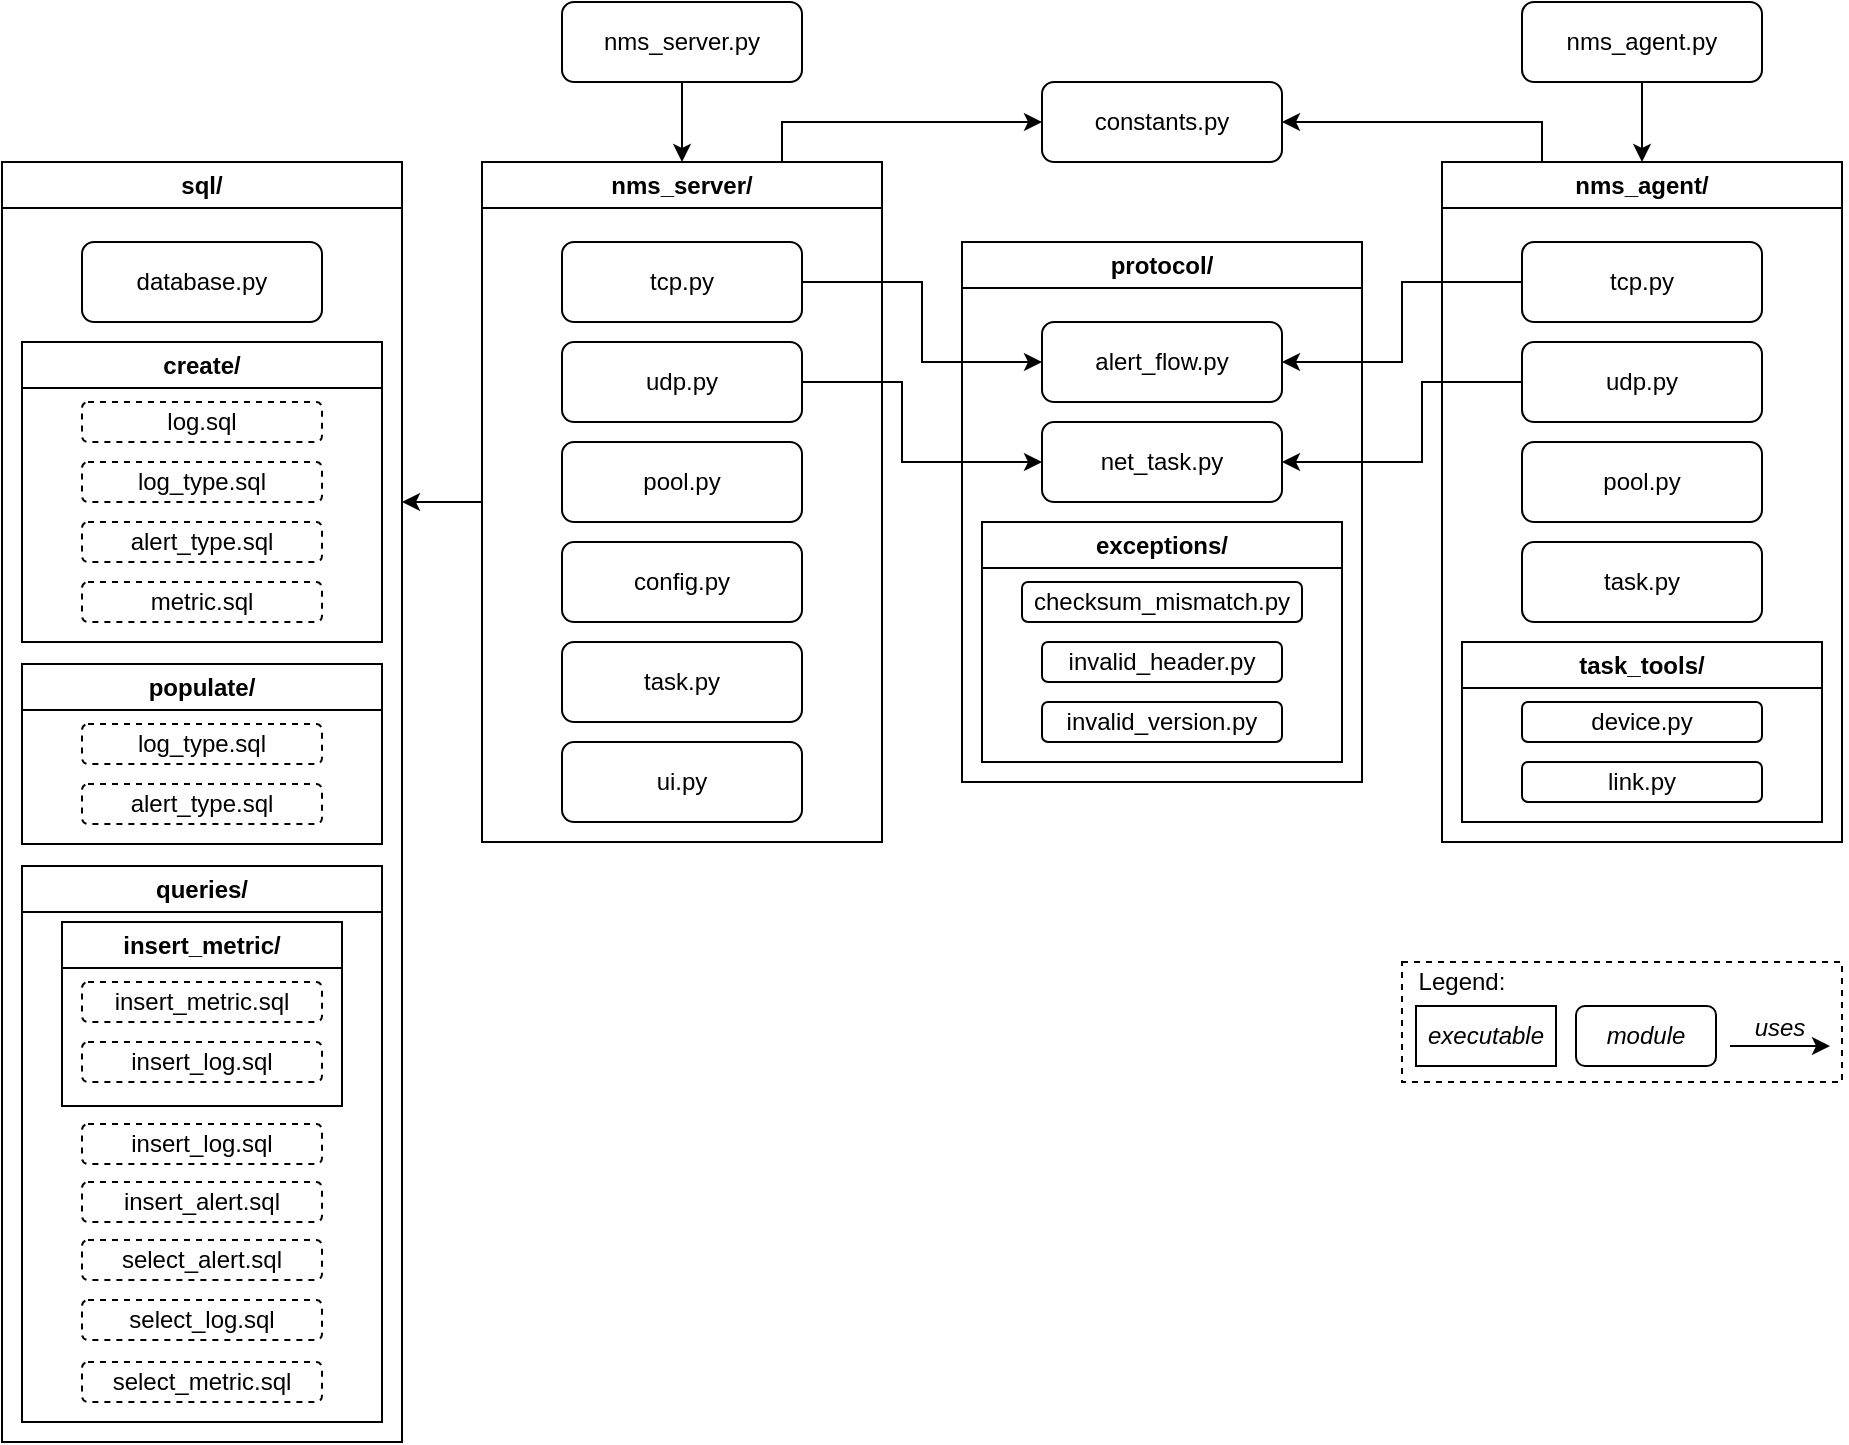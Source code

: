 <mxfile version="25.0.1">
  <diagram name="Page-1" id="QwbmtCwyZoCpysy4_769">
    <mxGraphModel dx="1900" dy="573" grid="1" gridSize="10" guides="1" tooltips="1" connect="1" arrows="1" fold="1" page="1" pageScale="1" pageWidth="850" pageHeight="1100" math="0" shadow="0">
      <root>
        <mxCell id="0" />
        <mxCell id="1" parent="0" />
        <mxCell id="9WpM92df16-8UvDXL8NV-50" style="edgeStyle=orthogonalEdgeStyle;rounded=0;orthogonalLoop=1;jettySize=auto;html=1;entryX=0.5;entryY=0;entryDx=0;entryDy=0;" parent="1" source="9WpM92df16-8UvDXL8NV-1" target="9WpM92df16-8UvDXL8NV-4" edge="1">
          <mxGeometry relative="1" as="geometry" />
        </mxCell>
        <mxCell id="9WpM92df16-8UvDXL8NV-1" value="&lt;div&gt;nms_server.py&lt;/div&gt;" style="rounded=1;whiteSpace=wrap;html=1;" parent="1" vertex="1">
          <mxGeometry x="100" y="80" width="120" height="40" as="geometry" />
        </mxCell>
        <mxCell id="9WpM92df16-8UvDXL8NV-3" value="&lt;div&gt;nms_agent/&lt;/div&gt;" style="swimlane;whiteSpace=wrap;html=1;" parent="1" vertex="1">
          <mxGeometry x="540" y="160" width="200" height="340" as="geometry" />
        </mxCell>
        <mxCell id="9WpM92df16-8UvDXL8NV-18" value="&lt;div&gt;tcp.py&lt;/div&gt;" style="rounded=1;whiteSpace=wrap;html=1;" parent="9WpM92df16-8UvDXL8NV-3" vertex="1">
          <mxGeometry x="40" y="40" width="120" height="40" as="geometry" />
        </mxCell>
        <mxCell id="9WpM92df16-8UvDXL8NV-19" value="&lt;div&gt;udp.py&lt;/div&gt;" style="rounded=1;whiteSpace=wrap;html=1;" parent="9WpM92df16-8UvDXL8NV-3" vertex="1">
          <mxGeometry x="40" y="90" width="120" height="40" as="geometry" />
        </mxCell>
        <mxCell id="9WpM92df16-8UvDXL8NV-30" value="&lt;div&gt;pool.py&lt;/div&gt;" style="rounded=1;whiteSpace=wrap;html=1;" parent="9WpM92df16-8UvDXL8NV-3" vertex="1">
          <mxGeometry x="40" y="140" width="120" height="40" as="geometry" />
        </mxCell>
        <mxCell id="9WpM92df16-8UvDXL8NV-31" value="&lt;div&gt;task.py&lt;/div&gt;" style="rounded=1;whiteSpace=wrap;html=1;" parent="9WpM92df16-8UvDXL8NV-3" vertex="1">
          <mxGeometry x="40" y="190" width="120" height="40" as="geometry" />
        </mxCell>
        <mxCell id="nubsR7cEdCL_VSrjcbDp-10" value="&lt;div&gt;task_tools/&lt;/div&gt;" style="swimlane;whiteSpace=wrap;html=1;startSize=23;" vertex="1" parent="9WpM92df16-8UvDXL8NV-3">
          <mxGeometry x="10" y="240" width="180" height="90" as="geometry" />
        </mxCell>
        <mxCell id="nubsR7cEdCL_VSrjcbDp-12" value="link.py" style="rounded=1;whiteSpace=wrap;html=1;" vertex="1" parent="nubsR7cEdCL_VSrjcbDp-10">
          <mxGeometry x="30" y="60" width="120" height="20" as="geometry" />
        </mxCell>
        <mxCell id="nubsR7cEdCL_VSrjcbDp-11" value="device.py" style="rounded=1;whiteSpace=wrap;html=1;" vertex="1" parent="nubsR7cEdCL_VSrjcbDp-10">
          <mxGeometry x="30" y="30" width="120" height="20" as="geometry" />
        </mxCell>
        <mxCell id="9WpM92df16-8UvDXL8NV-45" style="edgeStyle=orthogonalEdgeStyle;rounded=0;orthogonalLoop=1;jettySize=auto;html=1;exitX=0;exitY=0.5;exitDx=0;exitDy=0;" parent="1" source="9WpM92df16-8UvDXL8NV-4" edge="1">
          <mxGeometry relative="1" as="geometry">
            <mxPoint x="20" y="330" as="targetPoint" />
          </mxGeometry>
        </mxCell>
        <mxCell id="9WpM92df16-8UvDXL8NV-4" value="&lt;div&gt;nms_server/&lt;/div&gt;" style="swimlane;whiteSpace=wrap;html=1;" parent="1" vertex="1">
          <mxGeometry x="60" y="160" width="200" height="340" as="geometry" />
        </mxCell>
        <mxCell id="9WpM92df16-8UvDXL8NV-13" value="&lt;div&gt;config.py&lt;/div&gt;" style="rounded=1;whiteSpace=wrap;html=1;" parent="9WpM92df16-8UvDXL8NV-4" vertex="1">
          <mxGeometry x="40" y="190" width="120" height="40" as="geometry" />
        </mxCell>
        <mxCell id="9WpM92df16-8UvDXL8NV-14" value="&lt;div&gt;udp.py&lt;/div&gt;" style="rounded=1;whiteSpace=wrap;html=1;" parent="9WpM92df16-8UvDXL8NV-4" vertex="1">
          <mxGeometry x="40" y="90" width="120" height="40" as="geometry" />
        </mxCell>
        <mxCell id="9WpM92df16-8UvDXL8NV-15" value="&lt;div&gt;tcp.py&lt;/div&gt;" style="rounded=1;whiteSpace=wrap;html=1;" parent="9WpM92df16-8UvDXL8NV-4" vertex="1">
          <mxGeometry x="40" y="40" width="120" height="40" as="geometry" />
        </mxCell>
        <mxCell id="9WpM92df16-8UvDXL8NV-16" value="&lt;div&gt;pool.py&lt;/div&gt;" style="rounded=1;whiteSpace=wrap;html=1;" parent="9WpM92df16-8UvDXL8NV-4" vertex="1">
          <mxGeometry x="40" y="140" width="120" height="40" as="geometry" />
        </mxCell>
        <mxCell id="9WpM92df16-8UvDXL8NV-17" value="&lt;div&gt;task.py&lt;/div&gt;" style="rounded=1;whiteSpace=wrap;html=1;" parent="9WpM92df16-8UvDXL8NV-4" vertex="1">
          <mxGeometry x="40" y="240" width="120" height="40" as="geometry" />
        </mxCell>
        <mxCell id="9WpM92df16-8UvDXL8NV-20" value="&lt;div&gt;ui.py&lt;/div&gt;" style="rounded=1;whiteSpace=wrap;html=1;" parent="9WpM92df16-8UvDXL8NV-4" vertex="1">
          <mxGeometry x="40" y="290" width="120" height="40" as="geometry" />
        </mxCell>
        <mxCell id="9WpM92df16-8UvDXL8NV-52" style="edgeStyle=orthogonalEdgeStyle;rounded=0;orthogonalLoop=1;jettySize=auto;html=1;exitX=0.75;exitY=0;exitDx=0;exitDy=0;" parent="1" source="9WpM92df16-8UvDXL8NV-4" target="9WpM92df16-8UvDXL8NV-5" edge="1">
          <mxGeometry relative="1" as="geometry" />
        </mxCell>
        <mxCell id="9WpM92df16-8UvDXL8NV-53" style="edgeStyle=orthogonalEdgeStyle;rounded=0;orthogonalLoop=1;jettySize=auto;html=1;exitX=0.25;exitY=0;exitDx=0;exitDy=0;" parent="1" source="9WpM92df16-8UvDXL8NV-3" target="9WpM92df16-8UvDXL8NV-5" edge="1">
          <mxGeometry relative="1" as="geometry" />
        </mxCell>
        <mxCell id="9WpM92df16-8UvDXL8NV-5" value="&lt;div&gt;constants.py&lt;/div&gt;" style="rounded=1;whiteSpace=wrap;html=1;" parent="1" vertex="1">
          <mxGeometry x="340" y="120" width="120" height="40" as="geometry" />
        </mxCell>
        <mxCell id="9WpM92df16-8UvDXL8NV-51" style="edgeStyle=orthogonalEdgeStyle;rounded=0;orthogonalLoop=1;jettySize=auto;html=1;entryX=0.5;entryY=0;entryDx=0;entryDy=0;" parent="1" source="9WpM92df16-8UvDXL8NV-2" target="9WpM92df16-8UvDXL8NV-3" edge="1">
          <mxGeometry relative="1" as="geometry" />
        </mxCell>
        <mxCell id="9WpM92df16-8UvDXL8NV-2" value="nms_agent.py" style="rounded=1;whiteSpace=wrap;html=1;" parent="1" vertex="1">
          <mxGeometry x="580" y="80" width="120" height="40" as="geometry" />
        </mxCell>
        <mxCell id="9WpM92df16-8UvDXL8NV-6" value="&lt;div&gt;protocol/&lt;/div&gt;" style="swimlane;whiteSpace=wrap;html=1;" parent="1" vertex="1">
          <mxGeometry x="300" y="200" width="200" height="270" as="geometry" />
        </mxCell>
        <mxCell id="9WpM92df16-8UvDXL8NV-7" value="&lt;div&gt;exceptions/&lt;/div&gt;" style="swimlane;whiteSpace=wrap;html=1;" parent="9WpM92df16-8UvDXL8NV-6" vertex="1">
          <mxGeometry x="10" y="140" width="180" height="120" as="geometry" />
        </mxCell>
        <mxCell id="9WpM92df16-8UvDXL8NV-8" value="checksum_mismatch.py" style="rounded=1;whiteSpace=wrap;html=1;" parent="9WpM92df16-8UvDXL8NV-7" vertex="1">
          <mxGeometry x="20" y="30" width="140" height="20" as="geometry" />
        </mxCell>
        <mxCell id="9WpM92df16-8UvDXL8NV-10" value="invalid_header.py" style="rounded=1;whiteSpace=wrap;html=1;" parent="9WpM92df16-8UvDXL8NV-7" vertex="1">
          <mxGeometry x="30" y="60" width="120" height="20" as="geometry" />
        </mxCell>
        <mxCell id="9WpM92df16-8UvDXL8NV-9" value="invalid_version.py" style="rounded=1;whiteSpace=wrap;html=1;" parent="9WpM92df16-8UvDXL8NV-7" vertex="1">
          <mxGeometry x="30" y="90" width="120" height="20" as="geometry" />
        </mxCell>
        <mxCell id="9WpM92df16-8UvDXL8NV-11" value="alert_flow.py" style="rounded=1;whiteSpace=wrap;html=1;" parent="9WpM92df16-8UvDXL8NV-6" vertex="1">
          <mxGeometry x="40" y="40" width="120" height="40" as="geometry" />
        </mxCell>
        <mxCell id="9WpM92df16-8UvDXL8NV-12" value="net_task.py" style="rounded=1;whiteSpace=wrap;html=1;" parent="9WpM92df16-8UvDXL8NV-6" vertex="1">
          <mxGeometry x="40" y="90" width="120" height="40" as="geometry" />
        </mxCell>
        <mxCell id="9WpM92df16-8UvDXL8NV-21" value="&lt;div&gt;sql/&lt;/div&gt;" style="swimlane;whiteSpace=wrap;html=1;startSize=23;" parent="1" vertex="1">
          <mxGeometry x="-180" y="160" width="200" height="640" as="geometry" />
        </mxCell>
        <mxCell id="9WpM92df16-8UvDXL8NV-28" value="database.py" style="rounded=1;whiteSpace=wrap;html=1;" parent="9WpM92df16-8UvDXL8NV-21" vertex="1">
          <mxGeometry x="40" y="40" width="120" height="40" as="geometry" />
        </mxCell>
        <mxCell id="9WpM92df16-8UvDXL8NV-33" value="&lt;div&gt;create/&lt;/div&gt;" style="swimlane;whiteSpace=wrap;html=1;" parent="9WpM92df16-8UvDXL8NV-21" vertex="1">
          <mxGeometry x="10" y="90" width="180" height="150" as="geometry" />
        </mxCell>
        <mxCell id="9WpM92df16-8UvDXL8NV-34" value="log.sql" style="rounded=1;whiteSpace=wrap;html=1;dashed=1;" parent="9WpM92df16-8UvDXL8NV-33" vertex="1">
          <mxGeometry x="30" y="30" width="120" height="20" as="geometry" />
        </mxCell>
        <mxCell id="9WpM92df16-8UvDXL8NV-35" value="log_type.sql" style="rounded=1;whiteSpace=wrap;html=1;dashed=1;" parent="9WpM92df16-8UvDXL8NV-33" vertex="1">
          <mxGeometry x="30" y="60" width="120" height="20" as="geometry" />
        </mxCell>
        <mxCell id="9WpM92df16-8UvDXL8NV-36" value="&lt;font color=&quot;#000000&quot;&gt;alert_type.sql&lt;/font&gt;" style="rounded=1;whiteSpace=wrap;html=1;fontColor=#a51d2d;dashed=1;" parent="9WpM92df16-8UvDXL8NV-33" vertex="1">
          <mxGeometry x="30" y="90" width="120" height="20" as="geometry" />
        </mxCell>
        <mxCell id="RlaziEXPzyf_Nz6PPYE7-1" value="&lt;font color=&quot;#000000&quot;&gt;metric.sql&lt;/font&gt;" style="rounded=1;whiteSpace=wrap;html=1;fontColor=#a51d2d;dashed=1;" parent="9WpM92df16-8UvDXL8NV-33" vertex="1">
          <mxGeometry x="30" y="120" width="120" height="20" as="geometry" />
        </mxCell>
        <mxCell id="9WpM92df16-8UvDXL8NV-37" value="&lt;div&gt;populate/&lt;/div&gt;" style="swimlane;whiteSpace=wrap;html=1;startSize=23;" parent="9WpM92df16-8UvDXL8NV-21" vertex="1">
          <mxGeometry x="10" y="251" width="180" height="90" as="geometry" />
        </mxCell>
        <mxCell id="9WpM92df16-8UvDXL8NV-39" value="log_type.sql" style="rounded=1;whiteSpace=wrap;html=1;dashed=1;" parent="9WpM92df16-8UvDXL8NV-37" vertex="1">
          <mxGeometry x="30" y="30" width="120" height="20" as="geometry" />
        </mxCell>
        <mxCell id="9WpM92df16-8UvDXL8NV-40" value="alert_type.sql" style="rounded=1;whiteSpace=wrap;html=1;fontColor=#000000;dashed=1;" parent="9WpM92df16-8UvDXL8NV-37" vertex="1">
          <mxGeometry x="30" y="60" width="120" height="20" as="geometry" />
        </mxCell>
        <mxCell id="9WpM92df16-8UvDXL8NV-41" value="&lt;div&gt;queries/&lt;/div&gt;" style="swimlane;whiteSpace=wrap;html=1;startSize=23;" parent="9WpM92df16-8UvDXL8NV-21" vertex="1">
          <mxGeometry x="10" y="352" width="180" height="278" as="geometry" />
        </mxCell>
        <mxCell id="9WpM92df16-8UvDXL8NV-42" value="insert_alert.sql" style="rounded=1;whiteSpace=wrap;html=1;dashed=1;" parent="9WpM92df16-8UvDXL8NV-41" vertex="1">
          <mxGeometry x="30" y="158" width="120" height="20" as="geometry" />
        </mxCell>
        <mxCell id="RlaziEXPzyf_Nz6PPYE7-4" value="select_alert.sql" style="rounded=1;whiteSpace=wrap;html=1;dashed=1;" parent="9WpM92df16-8UvDXL8NV-41" vertex="1">
          <mxGeometry x="30" y="187" width="120" height="20" as="geometry" />
        </mxCell>
        <mxCell id="RlaziEXPzyf_Nz6PPYE7-5" value="select_log.sql" style="rounded=1;whiteSpace=wrap;html=1;dashed=1;" parent="9WpM92df16-8UvDXL8NV-41" vertex="1">
          <mxGeometry x="30" y="217" width="120" height="20" as="geometry" />
        </mxCell>
        <mxCell id="RlaziEXPzyf_Nz6PPYE7-6" value="select_metric.sql" style="rounded=1;whiteSpace=wrap;html=1;dashed=1;" parent="9WpM92df16-8UvDXL8NV-41" vertex="1">
          <mxGeometry x="30" y="248" width="120" height="20" as="geometry" />
        </mxCell>
        <mxCell id="nubsR7cEdCL_VSrjcbDp-2" value="&lt;div&gt;insert_metric/&lt;/div&gt;" style="swimlane;whiteSpace=wrap;html=1;startSize=23;" vertex="1" parent="9WpM92df16-8UvDXL8NV-41">
          <mxGeometry x="20" y="28" width="140" height="92" as="geometry" />
        </mxCell>
        <mxCell id="nubsR7cEdCL_VSrjcbDp-3" value="insert_metric.sql" style="rounded=1;whiteSpace=wrap;html=1;dashed=1;" vertex="1" parent="nubsR7cEdCL_VSrjcbDp-2">
          <mxGeometry x="10" y="30" width="120" height="20" as="geometry" />
        </mxCell>
        <mxCell id="nubsR7cEdCL_VSrjcbDp-4" value="insert_log.sql" style="rounded=1;whiteSpace=wrap;html=1;dashed=1;" vertex="1" parent="nubsR7cEdCL_VSrjcbDp-2">
          <mxGeometry x="10" y="60" width="120" height="20" as="geometry" />
        </mxCell>
        <mxCell id="nubsR7cEdCL_VSrjcbDp-9" value="insert_log.sql" style="rounded=1;whiteSpace=wrap;html=1;dashed=1;" vertex="1" parent="9WpM92df16-8UvDXL8NV-41">
          <mxGeometry x="30" y="129" width="120" height="20" as="geometry" />
        </mxCell>
        <mxCell id="9WpM92df16-8UvDXL8NV-46" style="edgeStyle=orthogonalEdgeStyle;rounded=0;orthogonalLoop=1;jettySize=auto;html=1;exitX=1;exitY=0.5;exitDx=0;exitDy=0;" parent="1" source="9WpM92df16-8UvDXL8NV-15" target="9WpM92df16-8UvDXL8NV-11" edge="1">
          <mxGeometry relative="1" as="geometry" />
        </mxCell>
        <mxCell id="9WpM92df16-8UvDXL8NV-47" style="edgeStyle=orthogonalEdgeStyle;rounded=0;orthogonalLoop=1;jettySize=auto;html=1;exitX=1;exitY=0.5;exitDx=0;exitDy=0;" parent="1" source="9WpM92df16-8UvDXL8NV-14" target="9WpM92df16-8UvDXL8NV-12" edge="1">
          <mxGeometry relative="1" as="geometry">
            <Array as="points">
              <mxPoint x="270" y="270" />
              <mxPoint x="270" y="310" />
            </Array>
          </mxGeometry>
        </mxCell>
        <mxCell id="9WpM92df16-8UvDXL8NV-48" style="edgeStyle=orthogonalEdgeStyle;rounded=0;orthogonalLoop=1;jettySize=auto;html=1;exitX=0;exitY=0.5;exitDx=0;exitDy=0;" parent="1" source="9WpM92df16-8UvDXL8NV-19" target="9WpM92df16-8UvDXL8NV-12" edge="1">
          <mxGeometry relative="1" as="geometry">
            <Array as="points">
              <mxPoint x="530" y="270" />
              <mxPoint x="530" y="310" />
            </Array>
          </mxGeometry>
        </mxCell>
        <mxCell id="9WpM92df16-8UvDXL8NV-49" style="edgeStyle=orthogonalEdgeStyle;rounded=0;orthogonalLoop=1;jettySize=auto;html=1;exitX=0;exitY=0.5;exitDx=0;exitDy=0;" parent="1" source="9WpM92df16-8UvDXL8NV-18" target="9WpM92df16-8UvDXL8NV-11" edge="1">
          <mxGeometry relative="1" as="geometry" />
        </mxCell>
        <mxCell id="9WpM92df16-8UvDXL8NV-60" value="" style="rounded=0;whiteSpace=wrap;html=1;dashed=1;" parent="1" vertex="1">
          <mxGeometry x="520" y="560" width="220" height="60" as="geometry" />
        </mxCell>
        <mxCell id="9WpM92df16-8UvDXL8NV-59" value="Legend:" style="text;html=1;align=center;verticalAlign=middle;whiteSpace=wrap;rounded=0;" parent="1" vertex="1">
          <mxGeometry x="520" y="560" width="60" height="20" as="geometry" />
        </mxCell>
        <mxCell id="9WpM92df16-8UvDXL8NV-63" value="&lt;i&gt;executable&lt;/i&gt;" style="rounded=0;whiteSpace=wrap;html=1;" parent="1" vertex="1">
          <mxGeometry x="527" y="582" width="70" height="30" as="geometry" />
        </mxCell>
        <mxCell id="9WpM92df16-8UvDXL8NV-64" value="&lt;i&gt;module&lt;/i&gt;" style="rounded=1;whiteSpace=wrap;html=1;" parent="1" vertex="1">
          <mxGeometry x="607" y="582" width="70" height="30" as="geometry" />
        </mxCell>
        <mxCell id="9WpM92df16-8UvDXL8NV-65" value="" style="endArrow=classic;html=1;rounded=0;" parent="1" edge="1">
          <mxGeometry width="50" height="50" relative="1" as="geometry">
            <mxPoint x="684" y="602" as="sourcePoint" />
            <mxPoint x="734" y="602" as="targetPoint" />
          </mxGeometry>
        </mxCell>
        <mxCell id="9WpM92df16-8UvDXL8NV-69" value="&lt;i&gt;uses&lt;/i&gt;" style="text;html=1;align=center;verticalAlign=middle;whiteSpace=wrap;rounded=0;" parent="1" vertex="1">
          <mxGeometry x="679" y="588" width="60" height="10" as="geometry" />
        </mxCell>
      </root>
    </mxGraphModel>
  </diagram>
</mxfile>
